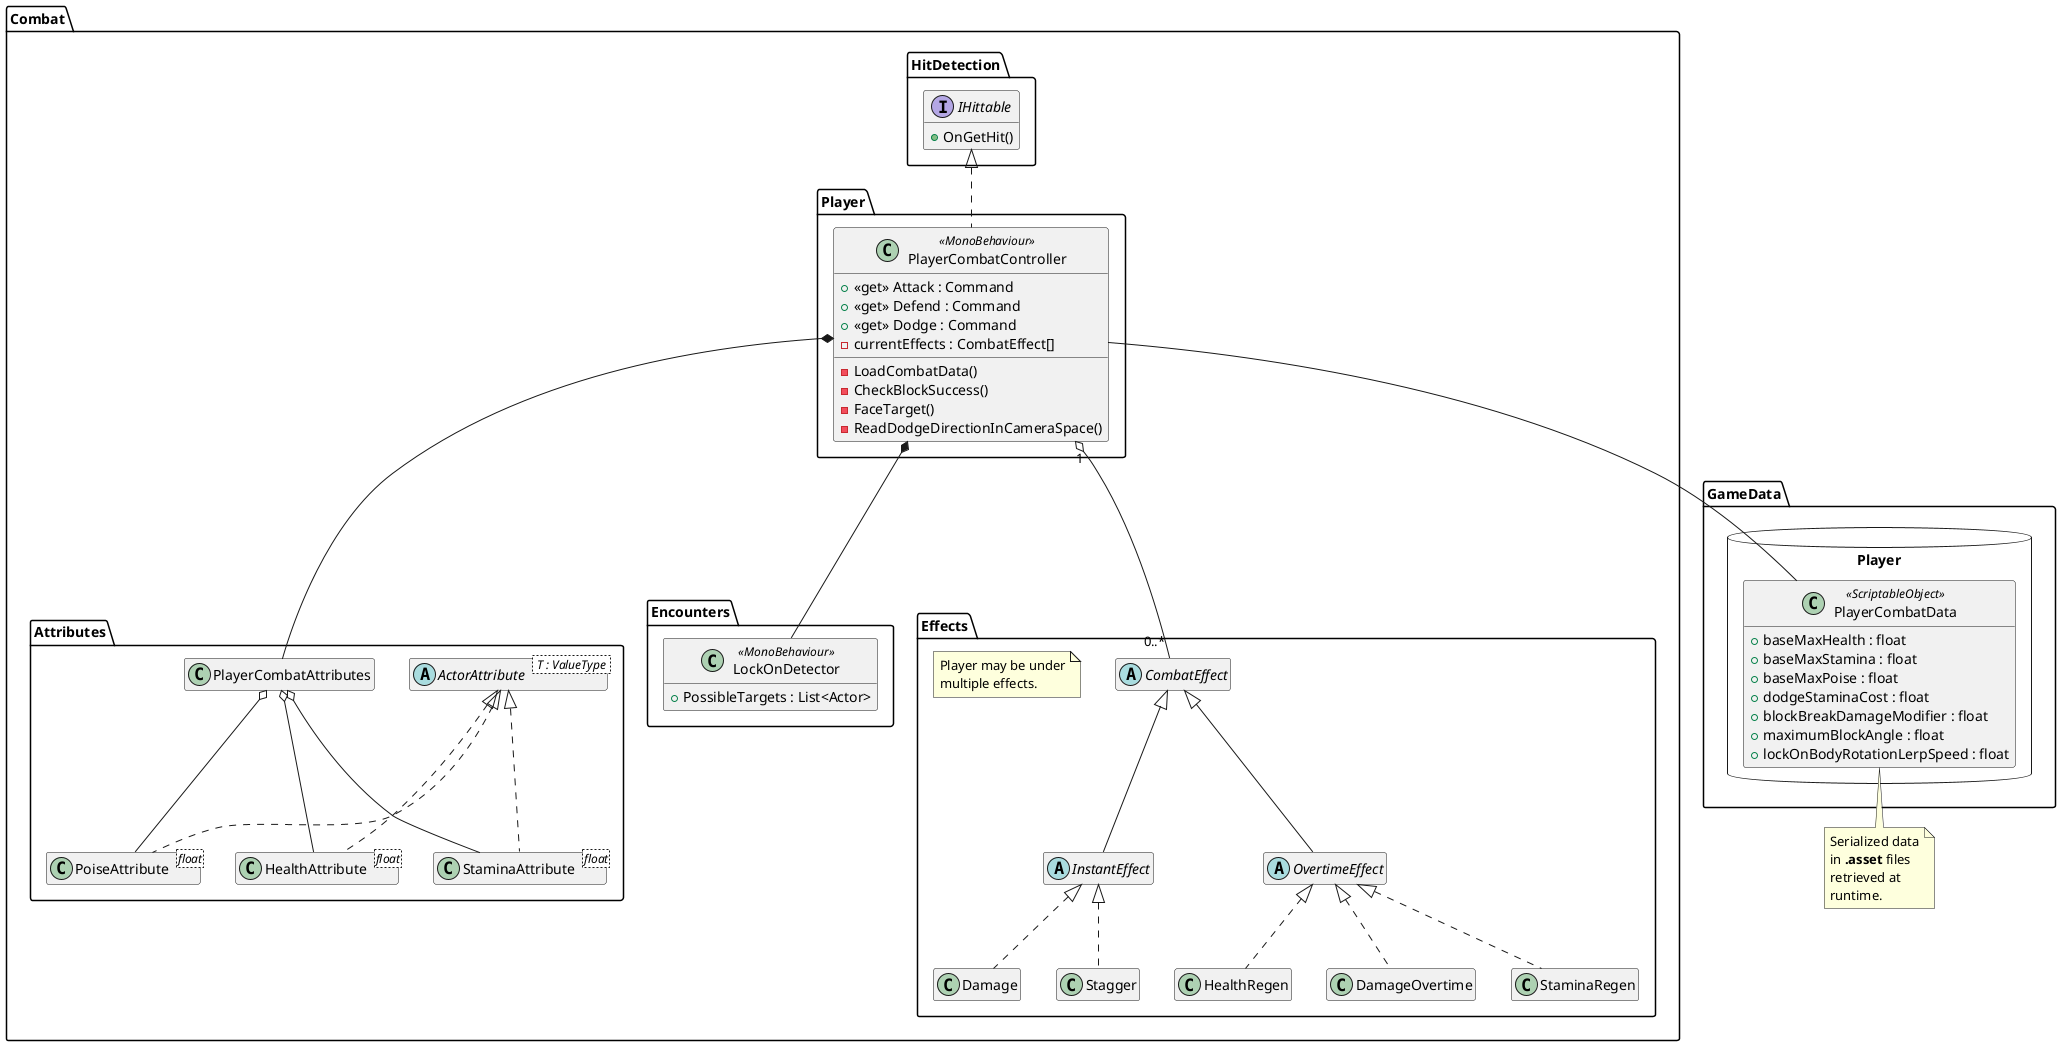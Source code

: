 @startuml Combat Details

namespace Combat {
    !startsub PLAYER
    namespace Combat.Player {
        class PlayerCombatController <<MonoBehaviour>> {
            +<<get>> Attack : Command
            +<<get>> Defend : Command
            +<<get>> Dodge : Command
            -currentEffects : CombatEffect[]
            -LoadCombatData()
            -CheckBlockSuccess()
            -FaceTarget()
            -ReadDodgeDirectionInCameraSpace()
        }
    }
    !endsub PLAYER

    namespace Combat.Attributes {

        abstract ActorAttribute< T : ValueType > {
            +<<get/set>> Value : T
            +<<get>> BaseValue : T
            +<<get>> ValueRange : pair<T,T>
            +onValueChanged : event
        }
        !startsub PLAYER
        class Combat.Attributes.PlayerCombatAttributes {
            +<<get>> Health : HealthAttribute
            +<<get>> Stamina : StaminaAttribute
        }
        Combat.Player.PlayerCombatController *-- Combat.Attributes.PlayerCombatAttributes

        class Combat.Attributes.HealthAttribute<float> implements ActorAttribute
        Combat.Attributes.PlayerCombatAttributes o-- Combat.Attributes.HealthAttribute

        class Combat.Attributes.StaminaAttribute<float> implements ActorAttribute
        Combat.Attributes.PlayerCombatAttributes o-- Combat.Attributes.StaminaAttribute

        class Combat.Attributes.PoiseAttribute<float> implements ActorAttribute
        Combat.Attributes.PlayerCombatAttributes o-- Combat.Attributes.PoiseAttribute
        !endsub PLAYER

        hide members
    }

    namespace Combat.Encounters {
        class LockOnDetector <<MonoBehaviour>> {
            +PossibleTargets : List<Actor>
        }
        Combat.Player.PlayerCombatController *-- LockOnDetector
    }

    namespace Combat.HitDetection {
        interface IHittable {
            +OnGetHit()
        }
        class Combat.Player.PlayerCombatController implements IHittable
    }

    namespace Combat.Effects {
        abstract CombatEffect
        abstract InstantEffect extends CombatEffect
        abstract OvertimeEffect extends CombatEffect
        class Damage implements InstantEffect
        class Stagger implements InstantEffect
        class DamageOvertime implements OvertimeEffect
        class StaminaRegen implements OvertimeEffect
        class HealthRegen implements OvertimeEffect

        Combat.Player.PlayerCombatController "1" o-- "0..*" CombatEffect

        note "Player may be under\nmultiple effects." as FloatingNoteEffects
    }
}

package GameData.Player <<Database>> {
    class PlayerCombatData <<ScriptableObject>> {
        +baseMaxHealth : float
        +baseMaxStamina : float
        +baseMaxPoise : float
        +dodgeStaminaCost : float
        +blockBreakDamageModifier : float
        +maximumBlockAngle : float
        +lockOnBodyRotationLerpSpeed : float
    }
    Combat.Player.PlayerCombatController -- PlayerCombatData
}
note bottom: Serialized data\nin <b>.asset</b> files\nretrieved at\nruntime.

hide empty members
@enduml